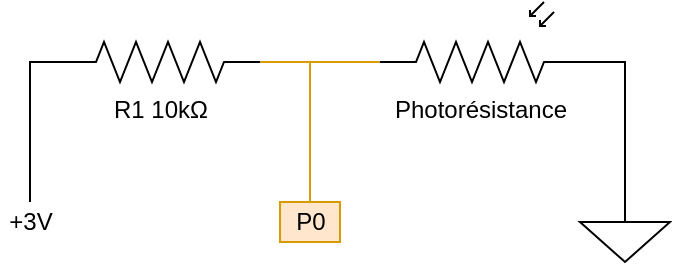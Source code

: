 <mxfile version="24.2.7" type="device">
  <diagram name="Page-1" id="UU4t--5ZA3ucGTDPSiou">
    <mxGraphModel dx="819" dy="418" grid="1" gridSize="10" guides="1" tooltips="1" connect="1" arrows="1" fold="1" page="1" pageScale="1" pageWidth="827" pageHeight="1169" math="0" shadow="0">
      <root>
        <mxCell id="0" />
        <mxCell id="1" parent="0" />
        <mxCell id="SRnnSWYTBnzh0Scxhy-3-3" style="edgeStyle=orthogonalEdgeStyle;rounded=0;orthogonalLoop=1;jettySize=auto;html=1;exitX=1;exitY=0.5;exitDx=0;exitDy=0;exitPerimeter=0;fillColor=#ffe6cc;strokeColor=#d79b00;endArrow=none;endFill=0;" edge="1" parent="1" source="SRnnSWYTBnzh0Scxhy-3-1" target="SRnnSWYTBnzh0Scxhy-3-4">
          <mxGeometry relative="1" as="geometry">
            <mxPoint x="240" y="250" as="targetPoint" />
          </mxGeometry>
        </mxCell>
        <mxCell id="SRnnSWYTBnzh0Scxhy-3-7" style="edgeStyle=orthogonalEdgeStyle;rounded=0;orthogonalLoop=1;jettySize=auto;html=1;exitX=0;exitY=0.5;exitDx=0;exitDy=0;exitPerimeter=0;entryX=0.5;entryY=0;entryDx=0;entryDy=0;endArrow=none;endFill=0;" edge="1" parent="1" source="SRnnSWYTBnzh0Scxhy-3-1" target="SRnnSWYTBnzh0Scxhy-3-6">
          <mxGeometry relative="1" as="geometry">
            <Array as="points">
              <mxPoint x="105" y="170" />
            </Array>
          </mxGeometry>
        </mxCell>
        <mxCell id="SRnnSWYTBnzh0Scxhy-3-1" value="R1 10kΩ" style="pointerEvents=1;verticalLabelPosition=bottom;shadow=0;dashed=0;align=center;html=1;verticalAlign=top;shape=mxgraph.electrical.resistors.resistor_2;" vertex="1" parent="1">
          <mxGeometry x="120" y="160" width="100" height="20" as="geometry" />
        </mxCell>
        <mxCell id="SRnnSWYTBnzh0Scxhy-3-5" style="edgeStyle=orthogonalEdgeStyle;rounded=0;orthogonalLoop=1;jettySize=auto;html=1;exitX=0;exitY=0.75;exitDx=0;exitDy=0;exitPerimeter=0;fillColor=#ffe6cc;strokeColor=#d79b00;endArrow=none;endFill=0;" edge="1" parent="1" source="SRnnSWYTBnzh0Scxhy-3-2" target="SRnnSWYTBnzh0Scxhy-3-4">
          <mxGeometry relative="1" as="geometry" />
        </mxCell>
        <mxCell id="SRnnSWYTBnzh0Scxhy-3-2" value="Photorésistance" style="pointerEvents=1;verticalLabelPosition=bottom;shadow=0;dashed=0;align=center;html=1;verticalAlign=top;shape=mxgraph.electrical.resistors.symmetrical_photoconductive_transducer;" vertex="1" parent="1">
          <mxGeometry x="280" y="140" width="100" height="40" as="geometry" />
        </mxCell>
        <mxCell id="SRnnSWYTBnzh0Scxhy-3-4" value="P0" style="text;strokeColor=#d79b00;fillColor=#ffe6cc;html=1;fontSize=12;fontStyle=0;verticalAlign=middle;align=center;" vertex="1" parent="1">
          <mxGeometry x="230" y="240" width="30" height="20" as="geometry" />
        </mxCell>
        <mxCell id="SRnnSWYTBnzh0Scxhy-3-6" value="+3V" style="text;strokeColor=none;fillColor=none;html=1;fontSize=12;fontStyle=0;verticalAlign=middle;align=center;" vertex="1" parent="1">
          <mxGeometry x="90" y="240" width="30" height="20" as="geometry" />
        </mxCell>
        <mxCell id="SRnnSWYTBnzh0Scxhy-3-8" value="" style="pointerEvents=1;verticalLabelPosition=bottom;shadow=0;dashed=0;align=center;html=1;verticalAlign=top;shape=mxgraph.electrical.signal_sources.signal_ground;" vertex="1" parent="1">
          <mxGeometry x="380" y="240" width="45" height="30" as="geometry" />
        </mxCell>
        <mxCell id="SRnnSWYTBnzh0Scxhy-3-9" style="edgeStyle=orthogonalEdgeStyle;rounded=0;orthogonalLoop=1;jettySize=auto;html=1;exitX=1;exitY=0.75;exitDx=0;exitDy=0;exitPerimeter=0;entryX=0.5;entryY=0;entryDx=0;entryDy=0;entryPerimeter=0;endArrow=none;endFill=0;" edge="1" parent="1" source="SRnnSWYTBnzh0Scxhy-3-2" target="SRnnSWYTBnzh0Scxhy-3-8">
          <mxGeometry relative="1" as="geometry" />
        </mxCell>
      </root>
    </mxGraphModel>
  </diagram>
</mxfile>
